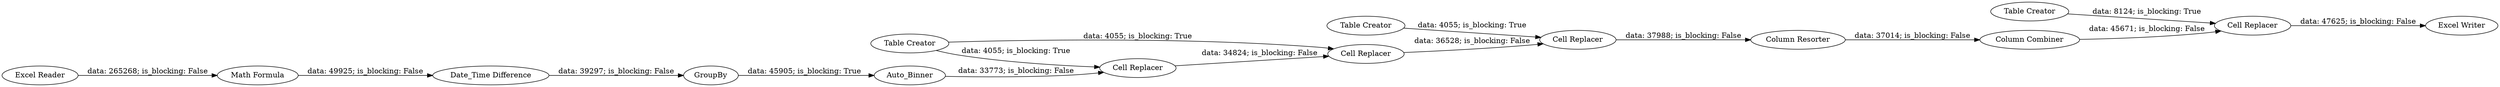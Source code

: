 digraph {
	"-6777470746407166144_6" [label="Cell Replacer"]
	"-6777470746407166144_14" [label="Table Creator"]
	"-6777470746407166144_15" [label="Column Combiner"]
	"-6777470746407166144_12" [label="Column Resorter"]
	"-6777470746407166144_8" [label="Cell Replacer"]
	"-6777470746407166144_7" [label="Table Creator"]
	"-6777470746407166144_16" [label="Cell Replacer"]
	"-6777470746407166144_10" [label="Cell Replacer"]
	"-6777470746407166144_9" [label="Table Creator"]
	"-6777470746407166144_3" [label="Date_Time Difference"]
	"-6777470746407166144_11" [label="Excel Writer"]
	"-6777470746407166144_5" [label=Auto_Binner]
	"-6777470746407166144_1" [label="Excel Reader"]
	"-6777470746407166144_4" [label=GroupBy]
	"-6777470746407166144_2" [label="Math Formula"]
	"-6777470746407166144_16" -> "-6777470746407166144_11" [label="data: 47625; is_blocking: False"]
	"-6777470746407166144_8" -> "-6777470746407166144_10" [label="data: 36528; is_blocking: False"]
	"-6777470746407166144_4" -> "-6777470746407166144_5" [label="data: 45905; is_blocking: True"]
	"-6777470746407166144_9" -> "-6777470746407166144_10" [label="data: 4055; is_blocking: True"]
	"-6777470746407166144_3" -> "-6777470746407166144_4" [label="data: 39297; is_blocking: False"]
	"-6777470746407166144_12" -> "-6777470746407166144_15" [label="data: 37014; is_blocking: False"]
	"-6777470746407166144_10" -> "-6777470746407166144_12" [label="data: 37988; is_blocking: False"]
	"-6777470746407166144_5" -> "-6777470746407166144_6" [label="data: 33773; is_blocking: False"]
	"-6777470746407166144_2" -> "-6777470746407166144_3" [label="data: 49925; is_blocking: False"]
	"-6777470746407166144_14" -> "-6777470746407166144_16" [label="data: 8124; is_blocking: True"]
	"-6777470746407166144_6" -> "-6777470746407166144_8" [label="data: 34824; is_blocking: False"]
	"-6777470746407166144_1" -> "-6777470746407166144_2" [label="data: 265268; is_blocking: False"]
	"-6777470746407166144_7" -> "-6777470746407166144_6" [label="data: 4055; is_blocking: True"]
	"-6777470746407166144_15" -> "-6777470746407166144_16" [label="data: 45671; is_blocking: False"]
	"-6777470746407166144_7" -> "-6777470746407166144_8" [label="data: 4055; is_blocking: True"]
	rankdir=LR
}
